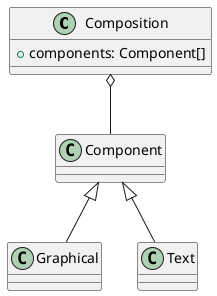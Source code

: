@startuml init1
class Composition{
    + components: Component[]
}

class Component{

}

together{
    class Text{

    }

    class Graphical{

    }
}

Component <|-- Text
Component <|-- Graphical
Composition o-- Component

@enduml